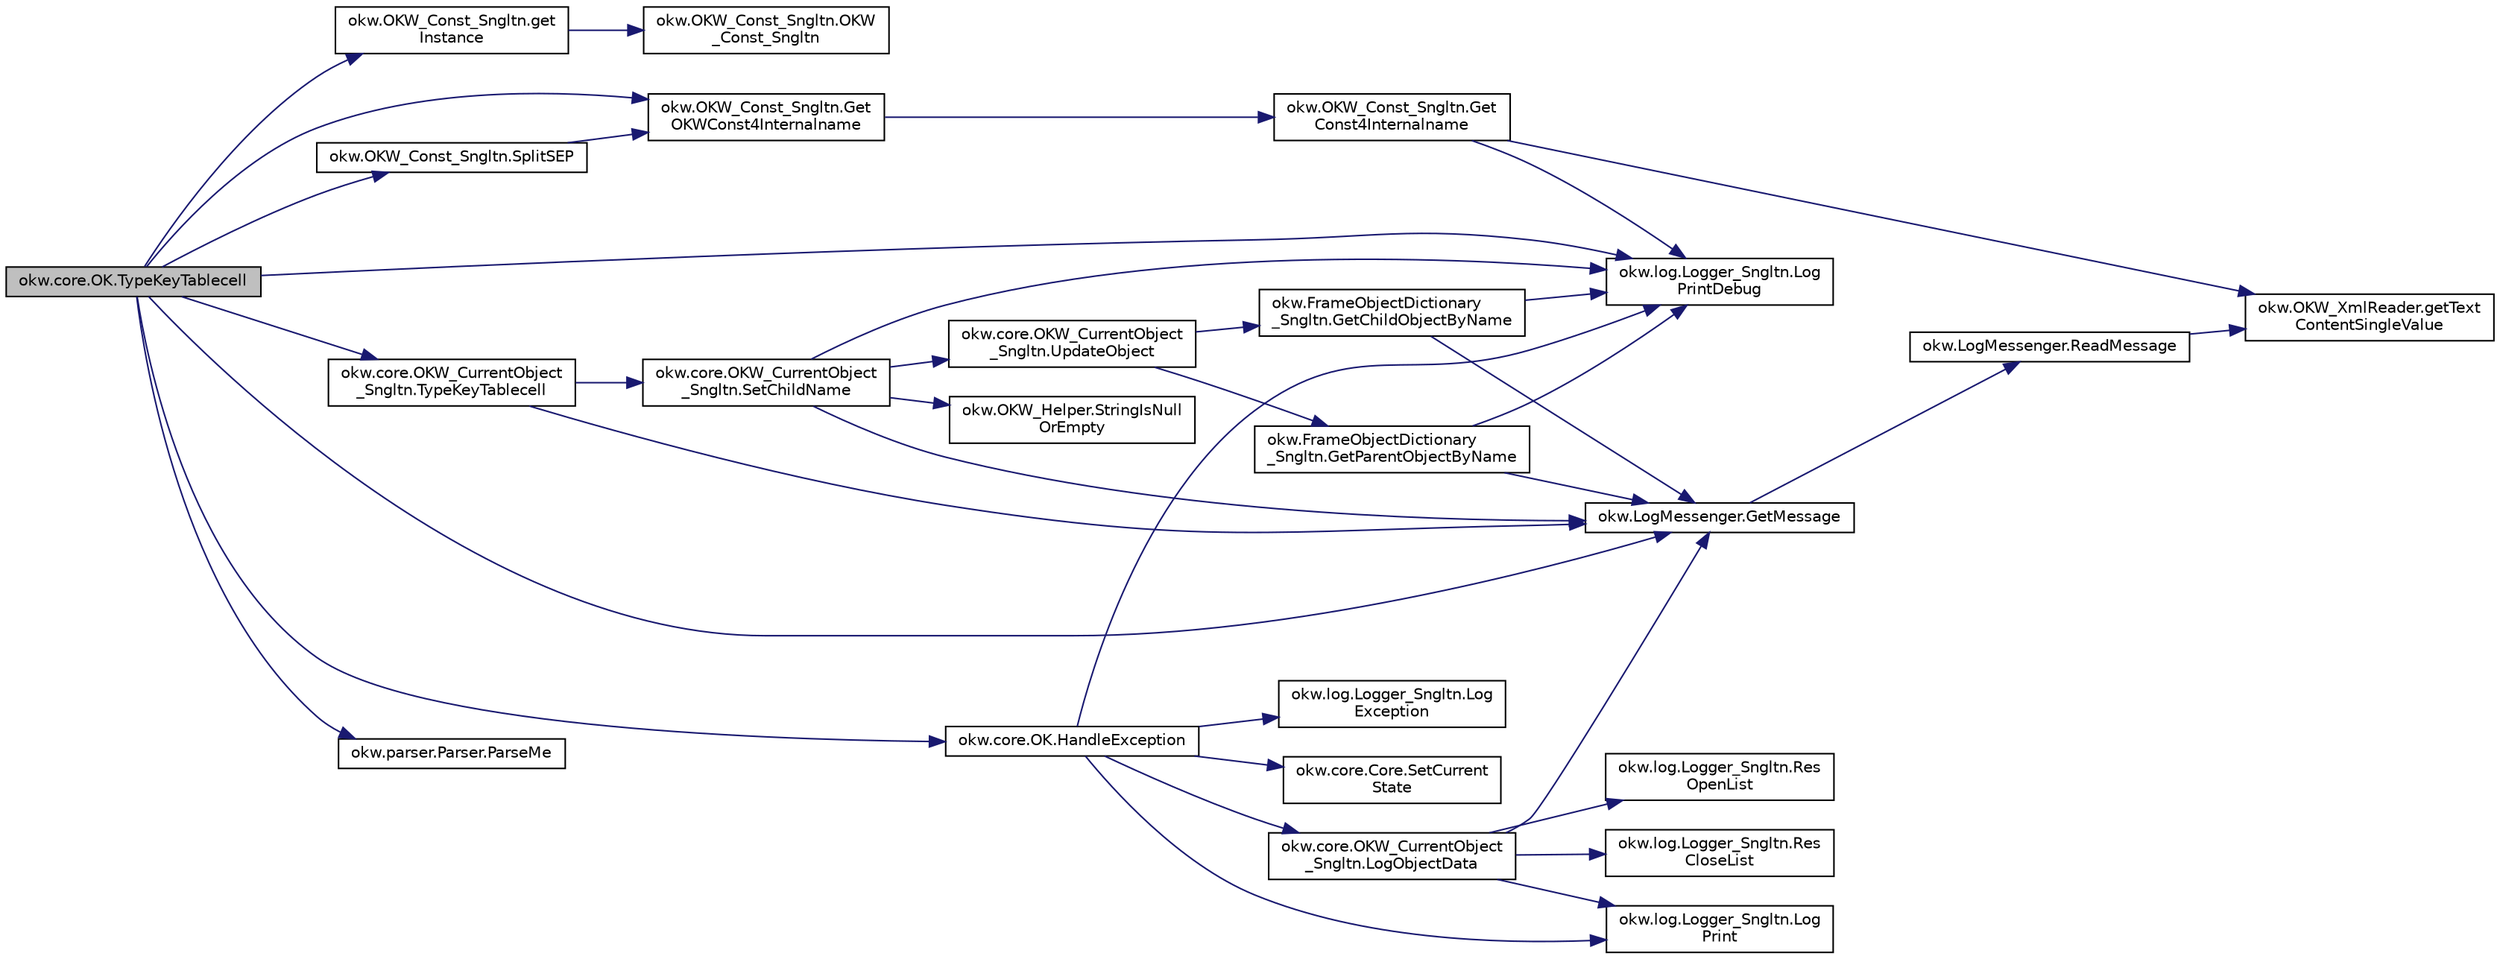 digraph "okw.core.OK.TypeKeyTablecell"
{
 // INTERACTIVE_SVG=YES
  edge [fontname="Helvetica",fontsize="10",labelfontname="Helvetica",labelfontsize="10"];
  node [fontname="Helvetica",fontsize="10",shape=record];
  rankdir="LR";
  Node785 [label="okw.core.OK.TypeKeyTablecell",height=0.2,width=0.4,color="black", fillcolor="grey75", style="filled", fontcolor="black"];
  Node785 -> Node786 [color="midnightblue",fontsize="10",style="solid",fontname="Helvetica"];
  Node786 [label="okw.OKW_Const_Sngltn.get\lInstance",height=0.2,width=0.4,color="black", fillcolor="white", style="filled",URL="$classokw_1_1_o_k_w___const___sngltn.html#afdb8f095b58cbd870dbb8eb353e3b0bf",tooltip="Holt die einzige Instanz dieser Klasse. "];
  Node786 -> Node787 [color="midnightblue",fontsize="10",style="solid",fontname="Helvetica"];
  Node787 [label="okw.OKW_Const_Sngltn.OKW\l_Const_Sngltn",height=0.2,width=0.4,color="black", fillcolor="white", style="filled",URL="$classokw_1_1_o_k_w___const___sngltn.html#a8404c43fc549df30d37c369c7d6e89ae",tooltip="Privater Konstruktor ohne Parameter im Entwurfsmuster Singelton initialisiert die Klasse OKW_Const..."];
  Node785 -> Node788 [color="midnightblue",fontsize="10",style="solid",fontname="Helvetica"];
  Node788 [label="okw.OKW_Const_Sngltn.Get\lOKWConst4Internalname",height=0.2,width=0.4,color="black", fillcolor="white", style="filled",URL="$classokw_1_1_o_k_w___const___sngltn.html#a02c05c79f7ea6e862a81a64ce23941fd",tooltip="Methode ermittelt für Internalname und der aktuell eingestellten Sprache den Wert für OKWConst..."];
  Node788 -> Node789 [color="midnightblue",fontsize="10",style="solid",fontname="Helvetica"];
  Node789 [label="okw.OKW_Const_Sngltn.Get\lConst4Internalname",height=0.2,width=0.4,color="black", fillcolor="white", style="filled",URL="$classokw_1_1_o_k_w___const___sngltn.html#a51cde06bf07e855ba4d69ff36b9a27f7",tooltip="Methode ermittelt für Internalname und der aktuell eingestellten Sprache den Wert für Const..."];
  Node789 -> Node790 [color="midnightblue",fontsize="10",style="solid",fontname="Helvetica"];
  Node790 [label="okw.log.Logger_Sngltn.Log\lPrintDebug",height=0.2,width=0.4,color="black", fillcolor="white", style="filled",URL="$classokw_1_1log_1_1_logger___sngltn.html#a313f97c79ba4662d9daaf7f537dd02f4",tooltip="Loggt eine Nachricht. "];
  Node789 -> Node791 [color="midnightblue",fontsize="10",style="solid",fontname="Helvetica"];
  Node791 [label="okw.OKW_XmlReader.getText\lContentSingleValue",height=0.2,width=0.4,color="black", fillcolor="white", style="filled",URL="$classokw_1_1_o_k_w___xml_reader.html#ab920b5335a2e1429c14cc5f8e79f39eb",tooltip="Lies den TextContent eines Tag. "];
  Node785 -> Node790 [color="midnightblue",fontsize="10",style="solid",fontname="Helvetica"];
  Node785 -> Node792 [color="midnightblue",fontsize="10",style="solid",fontname="Helvetica"];
  Node792 [label="okw.LogMessenger.GetMessage",height=0.2,width=0.4,color="black", fillcolor="white", style="filled",URL="$classokw_1_1_log_messenger.html#af225d1f037d47b3b085175c09d78bdd2",tooltip="Holt die Log-Meldung für MethodeNmae/Textkey ohne weitere Parameter. "];
  Node792 -> Node793 [color="midnightblue",fontsize="10",style="solid",fontname="Helvetica"];
  Node793 [label="okw.LogMessenger.ReadMessage",height=0.2,width=0.4,color="black", fillcolor="white", style="filled",URL="$classokw_1_1_log_messenger.html#a530cd6ab82ec82a04206a2e976ec06e3",tooltip="Interne Kernfunktion holt die Log-Meldung mit Platzhaltern aus der XML-Datei. "];
  Node793 -> Node791 [color="midnightblue",fontsize="10",style="solid",fontname="Helvetica"];
  Node785 -> Node794 [color="midnightblue",fontsize="10",style="solid",fontname="Helvetica"];
  Node794 [label="okw.OKW_Const_Sngltn.SplitSEP",height=0.2,width=0.4,color="black", fillcolor="white", style="filled",URL="$classokw_1_1_o_k_w___const___sngltn.html#a3851ae4f27e2ae512749767b86b3fc13",tooltip="Methode trennt einen String und wandelt diesen in einen ListString um. "];
  Node794 -> Node788 [color="midnightblue",fontsize="10",style="solid",fontname="Helvetica"];
  Node785 -> Node795 [color="midnightblue",fontsize="10",style="solid",fontname="Helvetica"];
  Node795 [label="okw.parser.Parser.ParseMe",height=0.2,width=0.4,color="black", fillcolor="white", style="filled",URL="$classokw_1_1parser_1_1_parser.html#a46afb901847316c744413ce473ecada3",tooltip="Parst einen _List&lt string&gt, ersetzt die Parser-Schlüsslewörter durch Werte. "];
  Node785 -> Node796 [color="midnightblue",fontsize="10",style="solid",fontname="Helvetica"];
  Node796 [label="okw.core.OKW_CurrentObject\l_Sngltn.TypeKeyTablecell",height=0.2,width=0.4,color="black", fillcolor="white", style="filled",URL="$classokw_1_1core_1_1_o_k_w___current_object___sngltn.html#a045109bc4bb78b3a3603e1866e14bbeb",tooltip="Ruft eine Methode TypeKey( Val ) des aktuellen Objektes via \"Latebound Function Call\" auf..."];
  Node796 -> Node797 [color="midnightblue",fontsize="10",style="solid",fontname="Helvetica"];
  Node797 [label="okw.core.OKW_CurrentObject\l_Sngltn.SetChildName",height=0.2,width=0.4,color="black", fillcolor="white", style="filled",URL="$classokw_1_1core_1_1_o_k_w___current_object___sngltn.html#aaf87c468ae2476e28fe8a4fb8f996277",tooltip="Setzt das Kindobjekt. "];
  Node797 -> Node790 [color="midnightblue",fontsize="10",style="solid",fontname="Helvetica"];
  Node797 -> Node792 [color="midnightblue",fontsize="10",style="solid",fontname="Helvetica"];
  Node797 -> Node798 [color="midnightblue",fontsize="10",style="solid",fontname="Helvetica"];
  Node798 [label="okw.OKW_Helper.StringIsNull\lOrEmpty",height=0.2,width=0.4,color="black", fillcolor="white", style="filled",URL="$classokw_1_1_o_k_w___helper.html#ac042a51d58d56ede78ecff1b082f72f3",tooltip="Prüft ob der gegeben String fpsStrin null oder leer (\"\") ist. "];
  Node797 -> Node799 [color="midnightblue",fontsize="10",style="solid",fontname="Helvetica"];
  Node799 [label="okw.core.OKW_CurrentObject\l_Sngltn.UpdateObject",height=0.2,width=0.4,color="black", fillcolor="white", style="filled",URL="$classokw_1_1core_1_1_o_k_w___current_object___sngltn.html#ae9a94a0fbfc07ca5f94e2acf44abee3a",tooltip="Methode aktualisert zwei Werte: "];
  Node799 -> Node800 [color="midnightblue",fontsize="10",style="solid",fontname="Helvetica"];
  Node800 [label="okw.FrameObjectDictionary\l_Sngltn.GetParentObjectByName",height=0.2,width=0.4,color="black", fillcolor="white", style="filled",URL="$classokw_1_1_frame_object_dictionary___sngltn.html#ad8f8fa2d1e817d6390238be819f0fc35",tooltip="Die Methode liefert das Frame-Object des gegebenen FN eines Fensterobjektes zurück. "];
  Node800 -> Node790 [color="midnightblue",fontsize="10",style="solid",fontname="Helvetica"];
  Node800 -> Node792 [color="midnightblue",fontsize="10",style="solid",fontname="Helvetica"];
  Node799 -> Node801 [color="midnightblue",fontsize="10",style="solid",fontname="Helvetica"];
  Node801 [label="okw.FrameObjectDictionary\l_Sngltn.GetChildObjectByName",height=0.2,width=0.4,color="black", fillcolor="white", style="filled",URL="$classokw_1_1_frame_object_dictionary___sngltn.html#ad6907b6c5e325dcb48932a56aefdbd38",tooltip="Die Methode liefert das Objekt des gegebenen Kindobjekttests zurück. "];
  Node801 -> Node790 [color="midnightblue",fontsize="10",style="solid",fontname="Helvetica"];
  Node801 -> Node792 [color="midnightblue",fontsize="10",style="solid",fontname="Helvetica"];
  Node796 -> Node792 [color="midnightblue",fontsize="10",style="solid",fontname="Helvetica"];
  Node785 -> Node802 [color="midnightblue",fontsize="10",style="solid",fontname="Helvetica"];
  Node802 [label="okw.core.OK.HandleException",height=0.2,width=0.4,color="black", fillcolor="white", style="filled",URL="$classokw_1_1core_1_1_o_k.html#a1d020010a639b1aba44f93f4d046611d",tooltip="Zentrale Exception-Behandlung. "];
  Node802 -> Node803 [color="midnightblue",fontsize="10",style="solid",fontname="Helvetica"];
  Node803 [label="okw.log.Logger_Sngltn.Log\lPrint",height=0.2,width=0.4,color="black", fillcolor="white", style="filled",URL="$classokw_1_1log_1_1_logger___sngltn.html#a8ebceaddd6cc6963ddb8e08c72ea808c",tooltip="LogPrint Function: Prints the values of expressions to the results file. "];
  Node802 -> Node804 [color="midnightblue",fontsize="10",style="solid",fontname="Helvetica"];
  Node804 [label="okw.log.Logger_Sngltn.Log\lException",height=0.2,width=0.4,color="black", fillcolor="white", style="filled",URL="$classokw_1_1log_1_1_logger___sngltn.html#aa29d396a2b9df1ac57079d777c548181",tooltip="LogException Function: Logs a Script Exception to the results file. "];
  Node802 -> Node790 [color="midnightblue",fontsize="10",style="solid",fontname="Helvetica"];
  Node802 -> Node805 [color="midnightblue",fontsize="10",style="solid",fontname="Helvetica"];
  Node805 [label="okw.core.OKW_CurrentObject\l_Sngltn.LogObjectData",height=0.2,width=0.4,color="black", fillcolor="white", style="filled",URL="$classokw_1_1core_1_1_o_k_w___current_object___sngltn.html#a01b48f2c86a2f91909143ee9063dfd86",tooltip="Methode gibt alle wichtigen Informationen zum aktuellen Objekt aus. "];
  Node805 -> Node806 [color="midnightblue",fontsize="10",style="solid",fontname="Helvetica"];
  Node806 [label="okw.log.Logger_Sngltn.Res\lOpenList",height=0.2,width=0.4,color="black", fillcolor="white", style="filled",URL="$classokw_1_1log_1_1_logger___sngltn.html#ab4fc711bb4c754f251372ff3b14ab9c9",tooltip="Creates a new hierarchical level in the results file. "];
  Node805 -> Node803 [color="midnightblue",fontsize="10",style="solid",fontname="Helvetica"];
  Node805 -> Node792 [color="midnightblue",fontsize="10",style="solid",fontname="Helvetica"];
  Node805 -> Node807 [color="midnightblue",fontsize="10",style="solid",fontname="Helvetica"];
  Node807 [label="okw.log.Logger_Sngltn.Res\lCloseList",height=0.2,width=0.4,color="black", fillcolor="white", style="filled",URL="$classokw_1_1log_1_1_logger___sngltn.html#a9b54104f7e0b4c0a473877b19dfaed56",tooltip="Closes a hierarchical level in the results file that was opened with ResOpenList. ..."];
  Node802 -> Node808 [color="midnightblue",fontsize="10",style="solid",fontname="Helvetica"];
  Node808 [label="okw.core.Core.SetCurrent\lState",height=0.2,width=0.4,color="black", fillcolor="white", style="filled",URL="$classokw_1_1core_1_1_core.html#aafe6e3d88e810dabf350b37058d4af97",tooltip="Setter zum Setzen des aktuellen Zustandes. "];
}
